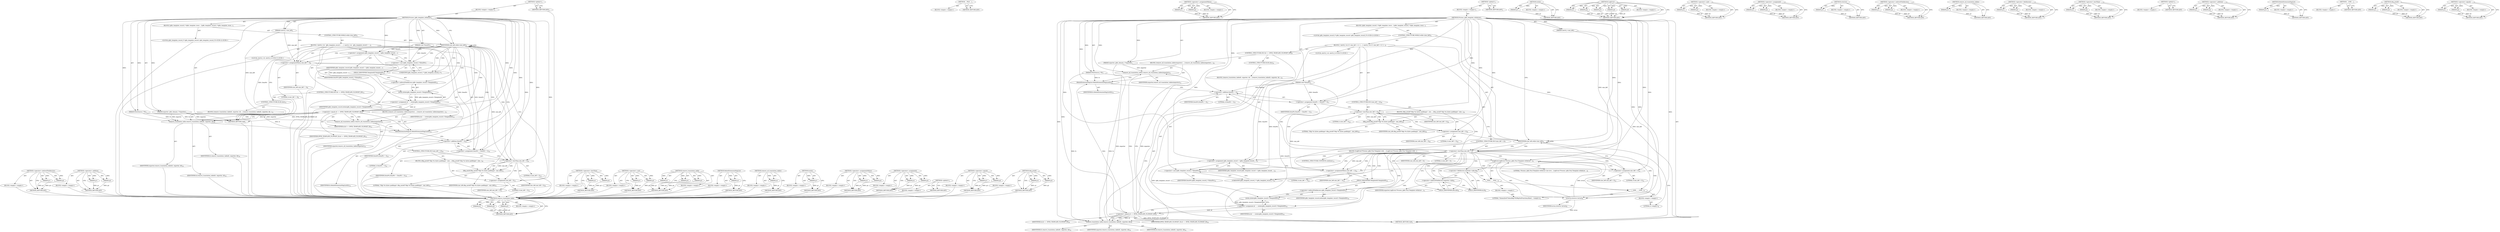 digraph "&lt;operator&gt;.equals" {
vulnerable_112 [label=<(METHOD,&lt;operator&gt;.indirectFieldAccess)>];
vulnerable_113 [label=<(PARAM,p1)>];
vulnerable_114 [label=<(PARAM,p2)>];
vulnerable_115 [label=<(BLOCK,&lt;empty&gt;,&lt;empty&gt;)>];
vulnerable_116 [label=<(METHOD_RETURN,ANY)>];
vulnerable_136 [label=<(METHOD,&lt;operator&gt;.addition)>];
vulnerable_137 [label=<(PARAM,p1)>];
vulnerable_138 [label=<(PARAM,p2)>];
vulnerable_139 [label=<(BLOCK,&lt;empty&gt;,&lt;empty&gt;)>];
vulnerable_140 [label=<(METHOD_RETURN,ANY)>];
vulnerable_6 [label=<(METHOD,&lt;global&gt;)<SUB>1</SUB>>];
vulnerable_7 [label=<(BLOCK,&lt;empty&gt;,&lt;empty&gt;)<SUB>1</SUB>>];
vulnerable_8 [label=<(METHOD,Process_ipfix_template_withdraw)<SUB>1</SUB>>];
vulnerable_9 [label=<(PARAM,exporter_ipfix_domain_t *exporter)<SUB>1</SUB>>];
vulnerable_10 [label=<(PARAM,void *DataPtr)<SUB>1</SUB>>];
vulnerable_11 [label=<(PARAM,uint32_t size_left)<SUB>1</SUB>>];
vulnerable_12 [label=<(PARAM,FlowSource_t *fs)<SUB>1</SUB>>];
vulnerable_13 [label=<(BLOCK,{
ipfix_template_record_t *ipfix_template_recor...,{
ipfix_template_record_t *ipfix_template_recor...)<SUB>1</SUB>>];
vulnerable_14 [label="<(LOCAL,ipfix_template_record_t* ipfix_template_record: ipfix_template_record_t*)<SUB>2</SUB>>"];
vulnerable_15 [label=<(CONTROL_STRUCTURE,WHILE,while (size_left))<SUB>4</SUB>>];
vulnerable_16 [label=<(IDENTIFIER,size_left,while (size_left))<SUB>4</SUB>>];
vulnerable_17 [label=<(BLOCK,{
 		uint32_t id;
 
 		ipfix_template_record = ...,{
 		uint32_t id;
 
 		ipfix_template_record = ...)<SUB>4</SUB>>];
vulnerable_18 [label="<(LOCAL,uint32_t id: uint32_t)<SUB>5</SUB>>"];
vulnerable_19 [label=<(&lt;operator&gt;.assignment,ipfix_template_record = (ipfix_template_record_...)<SUB>7</SUB>>];
vulnerable_20 [label=<(IDENTIFIER,ipfix_template_record,ipfix_template_record = (ipfix_template_record_...)<SUB>7</SUB>>];
vulnerable_21 [label=<(&lt;operator&gt;.cast,(ipfix_template_record_t *)DataPtr)<SUB>7</SUB>>];
vulnerable_22 [label=<(UNKNOWN,ipfix_template_record_t *,ipfix_template_record_t *)<SUB>7</SUB>>];
vulnerable_23 [label=<(IDENTIFIER,DataPtr,(ipfix_template_record_t *)DataPtr)<SUB>7</SUB>>];
vulnerable_24 [label=<(&lt;operator&gt;.assignmentMinus,size_left 		-= 4)<SUB>8</SUB>>];
vulnerable_25 [label=<(IDENTIFIER,size_left,size_left 		-= 4)<SUB>8</SUB>>];
vulnerable_26 [label=<(LITERAL,4,size_left 		-= 4)<SUB>8</SUB>>];
vulnerable_27 [label=<(&lt;operator&gt;.assignment,id 	  = ntohs(ipfix_template_record-&gt;TemplateID))<SUB>10</SUB>>];
vulnerable_28 [label=<(IDENTIFIER,id,id 	  = ntohs(ipfix_template_record-&gt;TemplateID))<SUB>10</SUB>>];
vulnerable_29 [label=<(ntohs,ntohs(ipfix_template_record-&gt;TemplateID))<SUB>10</SUB>>];
vulnerable_30 [label=<(&lt;operator&gt;.indirectFieldAccess,ipfix_template_record-&gt;TemplateID)<SUB>10</SUB>>];
vulnerable_31 [label=<(IDENTIFIER,ipfix_template_record,ntohs(ipfix_template_record-&gt;TemplateID))<SUB>10</SUB>>];
vulnerable_32 [label=<(FIELD_IDENTIFIER,TemplateID,TemplateID)<SUB>10</SUB>>];
vulnerable_33 [label=<(CONTROL_STRUCTURE,IF,if (id == IPFIX_TEMPLATE_FLOWSET_ID))<SUB>12</SUB>>];
vulnerable_34 [label=<(&lt;operator&gt;.equals,id == IPFIX_TEMPLATE_FLOWSET_ID)<SUB>12</SUB>>];
vulnerable_35 [label=<(IDENTIFIER,id,id == IPFIX_TEMPLATE_FLOWSET_ID)<SUB>12</SUB>>];
vulnerable_36 [label=<(IDENTIFIER,IPFIX_TEMPLATE_FLOWSET_ID,id == IPFIX_TEMPLATE_FLOWSET_ID)<SUB>12</SUB>>];
vulnerable_37 [label=<(BLOCK,{
			remove_all_translation_tables(exporter);
	...,{
			remove_all_translation_tables(exporter);
	...)<SUB>12</SUB>>];
vulnerable_38 [label=<(remove_all_translation_tables,remove_all_translation_tables(exporter))<SUB>13</SUB>>];
vulnerable_39 [label=<(IDENTIFIER,exporter,remove_all_translation_tables(exporter))<SUB>13</SUB>>];
vulnerable_40 [label=<(ReInitExtensionMapList,ReInitExtensionMapList(fs))<SUB>14</SUB>>];
vulnerable_41 [label=<(IDENTIFIER,fs,ReInitExtensionMapList(fs))<SUB>14</SUB>>];
vulnerable_42 [label=<(CONTROL_STRUCTURE,ELSE,else)<SUB>15</SUB>>];
vulnerable_43 [label=<(BLOCK,{
			remove_translation_table(fs, exporter, id)...,{
			remove_translation_table(fs, exporter, id)...)<SUB>15</SUB>>];
vulnerable_44 [label=<(remove_translation_table,remove_translation_table(fs, exporter, id))<SUB>16</SUB>>];
vulnerable_45 [label=<(IDENTIFIER,fs,remove_translation_table(fs, exporter, id))<SUB>16</SUB>>];
vulnerable_46 [label=<(IDENTIFIER,exporter,remove_translation_table(fs, exporter, id))<SUB>16</SUB>>];
vulnerable_47 [label=<(IDENTIFIER,id,remove_translation_table(fs, exporter, id))<SUB>16</SUB>>];
vulnerable_48 [label=<(&lt;operator&gt;.assignment,DataPtr = DataPtr + 4)<SUB>19</SUB>>];
vulnerable_49 [label=<(IDENTIFIER,DataPtr,DataPtr = DataPtr + 4)<SUB>19</SUB>>];
vulnerable_50 [label=<(&lt;operator&gt;.addition,DataPtr + 4)<SUB>19</SUB>>];
vulnerable_51 [label=<(IDENTIFIER,DataPtr,DataPtr + 4)<SUB>19</SUB>>];
vulnerable_52 [label=<(LITERAL,4,DataPtr + 4)<SUB>19</SUB>>];
vulnerable_53 [label=<(CONTROL_STRUCTURE,IF,if (size_left &lt; 4))<SUB>20</SUB>>];
vulnerable_54 [label=<(&lt;operator&gt;.lessThan,size_left &lt; 4)<SUB>20</SUB>>];
vulnerable_55 [label=<(IDENTIFIER,size_left,size_left &lt; 4)<SUB>20</SUB>>];
vulnerable_56 [label=<(LITERAL,4,size_left &lt; 4)<SUB>20</SUB>>];
vulnerable_57 [label=<(BLOCK,{
			dbg_printf(&quot;Skip %u bytes padding\n&quot;, size...,{
			dbg_printf(&quot;Skip %u bytes padding\n&quot;, size...)<SUB>20</SUB>>];
vulnerable_58 [label=<(dbg_printf,dbg_printf(&quot;Skip %u bytes padding\n&quot;, size_left))<SUB>21</SUB>>];
vulnerable_59 [label=<(LITERAL,&quot;Skip %u bytes padding\n&quot;,dbg_printf(&quot;Skip %u bytes padding\n&quot;, size_left))<SUB>21</SUB>>];
vulnerable_60 [label=<(IDENTIFIER,size_left,dbg_printf(&quot;Skip %u bytes padding\n&quot;, size_left))<SUB>21</SUB>>];
vulnerable_61 [label=<(&lt;operator&gt;.assignment,size_left = 0)<SUB>22</SUB>>];
vulnerable_62 [label=<(IDENTIFIER,size_left,size_left = 0)<SUB>22</SUB>>];
vulnerable_63 [label=<(LITERAL,0,size_left = 0)<SUB>22</SUB>>];
vulnerable_64 [label=<(METHOD_RETURN,void)<SUB>1</SUB>>];
vulnerable_66 [label=<(METHOD_RETURN,ANY)<SUB>1</SUB>>];
vulnerable_141 [label=<(METHOD,&lt;operator&gt;.lessThan)>];
vulnerable_142 [label=<(PARAM,p1)>];
vulnerable_143 [label=<(PARAM,p2)>];
vulnerable_144 [label=<(BLOCK,&lt;empty&gt;,&lt;empty&gt;)>];
vulnerable_145 [label=<(METHOD_RETURN,ANY)>];
vulnerable_98 [label=<(METHOD,&lt;operator&gt;.cast)>];
vulnerable_99 [label=<(PARAM,p1)>];
vulnerable_100 [label=<(PARAM,p2)>];
vulnerable_101 [label=<(BLOCK,&lt;empty&gt;,&lt;empty&gt;)>];
vulnerable_102 [label=<(METHOD_RETURN,ANY)>];
vulnerable_130 [label=<(METHOD,remove_translation_table)>];
vulnerable_131 [label=<(PARAM,p1)>];
vulnerable_132 [label=<(PARAM,p2)>];
vulnerable_133 [label=<(PARAM,p3)>];
vulnerable_134 [label=<(BLOCK,&lt;empty&gt;,&lt;empty&gt;)>];
vulnerable_135 [label=<(METHOD_RETURN,ANY)>];
vulnerable_126 [label=<(METHOD,ReInitExtensionMapList)>];
vulnerable_127 [label=<(PARAM,p1)>];
vulnerable_128 [label=<(BLOCK,&lt;empty&gt;,&lt;empty&gt;)>];
vulnerable_129 [label=<(METHOD_RETURN,ANY)>];
vulnerable_122 [label=<(METHOD,remove_all_translation_tables)>];
vulnerable_123 [label=<(PARAM,p1)>];
vulnerable_124 [label=<(BLOCK,&lt;empty&gt;,&lt;empty&gt;)>];
vulnerable_125 [label=<(METHOD_RETURN,ANY)>];
vulnerable_108 [label=<(METHOD,ntohs)>];
vulnerable_109 [label=<(PARAM,p1)>];
vulnerable_110 [label=<(BLOCK,&lt;empty&gt;,&lt;empty&gt;)>];
vulnerable_111 [label=<(METHOD_RETURN,ANY)>];
vulnerable_103 [label=<(METHOD,&lt;operator&gt;.assignmentMinus)>];
vulnerable_104 [label=<(PARAM,p1)>];
vulnerable_105 [label=<(PARAM,p2)>];
vulnerable_106 [label=<(BLOCK,&lt;empty&gt;,&lt;empty&gt;)>];
vulnerable_107 [label=<(METHOD_RETURN,ANY)>];
vulnerable_93 [label=<(METHOD,&lt;operator&gt;.assignment)>];
vulnerable_94 [label=<(PARAM,p1)>];
vulnerable_95 [label=<(PARAM,p2)>];
vulnerable_96 [label=<(BLOCK,&lt;empty&gt;,&lt;empty&gt;)>];
vulnerable_97 [label=<(METHOD_RETURN,ANY)>];
vulnerable_87 [label=<(METHOD,&lt;global&gt;)<SUB>1</SUB>>];
vulnerable_88 [label=<(BLOCK,&lt;empty&gt;,&lt;empty&gt;)>];
vulnerable_89 [label=<(METHOD_RETURN,ANY)>];
vulnerable_117 [label=<(METHOD,&lt;operator&gt;.equals)>];
vulnerable_118 [label=<(PARAM,p1)>];
vulnerable_119 [label=<(PARAM,p2)>];
vulnerable_120 [label=<(BLOCK,&lt;empty&gt;,&lt;empty&gt;)>];
vulnerable_121 [label=<(METHOD_RETURN,ANY)>];
vulnerable_146 [label=<(METHOD,dbg_printf)>];
vulnerable_147 [label=<(PARAM,p1)>];
vulnerable_148 [label=<(PARAM,p2)>];
vulnerable_149 [label=<(BLOCK,&lt;empty&gt;,&lt;empty&gt;)>];
vulnerable_150 [label=<(METHOD_RETURN,ANY)>];
fixed_186 [label=<(METHOD,remove_translation_table)>];
fixed_187 [label=<(PARAM,p1)>];
fixed_188 [label=<(PARAM,p2)>];
fixed_189 [label=<(PARAM,p3)>];
fixed_190 [label=<(BLOCK,&lt;empty&gt;,&lt;empty&gt;)>];
fixed_191 [label=<(METHOD_RETURN,ANY)>];
fixed_144 [label=<(METHOD,__FILE__)<SUB>-1</SUB>>];
fixed_145 [label=<(BLOCK,&lt;empty&gt;,&lt;empty&gt;)>];
fixed_146 [label=<(METHOD_RETURN,ANY)>];
fixed_164 [label=<(METHOD,&lt;operator&gt;.assignmentMinus)>];
fixed_165 [label=<(PARAM,p1)>];
fixed_166 [label=<(PARAM,p2)>];
fixed_167 [label=<(BLOCK,&lt;empty&gt;,&lt;empty&gt;)>];
fixed_168 [label=<(METHOD_RETURN,ANY)>];
fixed_6 [label=<(METHOD,&lt;global&gt;)<SUB>1</SUB>>];
fixed_7 [label=<(BLOCK,&lt;empty&gt;,&lt;empty&gt;)<SUB>1</SUB>>];
fixed_8 [label=<(METHOD,Process_ipfix_template_withdraw)<SUB>1</SUB>>];
fixed_9 [label=<(PARAM,exporter_ipfix_domain_t *exporter)<SUB>1</SUB>>];
fixed_10 [label=<(PARAM,void *DataPtr)<SUB>1</SUB>>];
fixed_11 [label=<(PARAM,uint32_t size_left)<SUB>1</SUB>>];
fixed_12 [label=<(PARAM,FlowSource_t *fs)<SUB>1</SUB>>];
fixed_13 [label=<(BLOCK,{
ipfix_template_record_t *ipfix_template_recor...,{
ipfix_template_record_t *ipfix_template_recor...)<SUB>1</SUB>>];
fixed_14 [label="<(LOCAL,ipfix_template_record_t* ipfix_template_record: ipfix_template_record_t*)<SUB>2</SUB>>"];
fixed_15 [label=<(CONTROL_STRUCTURE,WHILE,while (size_left))<SUB>4</SUB>>];
fixed_16 [label=<(IDENTIFIER,size_left,while (size_left))<SUB>4</SUB>>];
fixed_17 [label=<(BLOCK,{
 		uint32_t id;
 
		if ( size_left &lt; 4 ) {
		...,{
 		uint32_t id;
 
		if ( size_left &lt; 4 ) {
		...)<SUB>4</SUB>>];
fixed_18 [label="<(LOCAL,uint32_t id: uint32_t)<SUB>5</SUB>>"];
fixed_19 [label=<(CONTROL_STRUCTURE,IF,if (size_left &lt; 4))<SUB>7</SUB>>];
fixed_20 [label=<(&lt;operator&gt;.lessThan,size_left &lt; 4)<SUB>7</SUB>>];
fixed_21 [label=<(IDENTIFIER,size_left,size_left &lt; 4)<SUB>7</SUB>>];
fixed_22 [label=<(LITERAL,4,size_left &lt; 4)<SUB>7</SUB>>];
fixed_23 [label=<(BLOCK,{
			LogError(&quot;Process_ipfix [%u] Template with...,{
			LogError(&quot;Process_ipfix [%u] Template with...)<SUB>7</SUB>>];
fixed_24 [label=<(LogError,LogError(&quot;Process_ipfix [%u] Template withdraw ...)<SUB>8</SUB>>];
fixed_25 [label=<(LITERAL,&quot;Process_ipfix [%u] Template withdraw size erro...,LogError(&quot;Process_ipfix [%u] Template withdraw ...)<SUB>8</SUB>>];
fixed_26 [label=<(&lt;operator&gt;.fieldAccess,exporter-&gt;info.id)<SUB>9</SUB>>];
fixed_27 [label=<(&lt;operator&gt;.indirectFieldAccess,exporter-&gt;info)<SUB>9</SUB>>];
fixed_28 [label=<(IDENTIFIER,exporter,LogError(&quot;Process_ipfix [%u] Template withdraw ...)<SUB>9</SUB>>];
fixed_29 [label=<(FIELD_IDENTIFIER,info,info)<SUB>9</SUB>>];
fixed_30 [label=<(FIELD_IDENTIFIER,id,id)<SUB>9</SUB>>];
fixed_31 [label=<(__FILE__,__FILE__)<SUB>9</SUB>>];
fixed_32 [label=<(BLOCK,&lt;empty&gt;,&lt;empty&gt;)>];
fixed_33 [label=<(LITERAL,&quot;/home/ybc67/data/BigCVE/BigVul/Functions/fixed...,&lt;empty&gt;)<SUB>9</SUB>>];
fixed_34 [label=<(__LINE__,__LINE__)<SUB>9</SUB>>];
fixed_35 [label=<(BLOCK,&lt;empty&gt;,&lt;empty&gt;)>];
fixed_36 [label=<(LITERAL,9,&lt;empty&gt;)<SUB>9</SUB>>];
fixed_37 [label=<(strerror,strerror (errno))<SUB>9</SUB>>];
fixed_38 [label=<(IDENTIFIER,errno,strerror (errno))<SUB>9</SUB>>];
fixed_39 [label=<(&lt;operator&gt;.assignment,size_left = 0)<SUB>10</SUB>>];
fixed_40 [label=<(IDENTIFIER,size_left,size_left = 0)<SUB>10</SUB>>];
fixed_41 [label=<(LITERAL,0,size_left = 0)<SUB>10</SUB>>];
fixed_42 [label=<(CONTROL_STRUCTURE,CONTINUE,continue;)<SUB>11</SUB>>];
fixed_43 [label=<(&lt;operator&gt;.assignment,ipfix_template_record = (ipfix_template_record_...)<SUB>15</SUB>>];
fixed_44 [label=<(IDENTIFIER,ipfix_template_record,ipfix_template_record = (ipfix_template_record_...)<SUB>15</SUB>>];
fixed_45 [label=<(&lt;operator&gt;.cast,(ipfix_template_record_t *)DataPtr)<SUB>15</SUB>>];
fixed_46 [label=<(UNKNOWN,ipfix_template_record_t *,ipfix_template_record_t *)<SUB>15</SUB>>];
fixed_47 [label=<(IDENTIFIER,DataPtr,(ipfix_template_record_t *)DataPtr)<SUB>15</SUB>>];
fixed_48 [label=<(&lt;operator&gt;.assignmentMinus,size_left 		-= 4)<SUB>16</SUB>>];
fixed_49 [label=<(IDENTIFIER,size_left,size_left 		-= 4)<SUB>16</SUB>>];
fixed_50 [label=<(LITERAL,4,size_left 		-= 4)<SUB>16</SUB>>];
fixed_51 [label=<(&lt;operator&gt;.assignment,id 	  = ntohs(ipfix_template_record-&gt;TemplateID))<SUB>18</SUB>>];
fixed_52 [label=<(IDENTIFIER,id,id 	  = ntohs(ipfix_template_record-&gt;TemplateID))<SUB>18</SUB>>];
fixed_53 [label=<(ntohs,ntohs(ipfix_template_record-&gt;TemplateID))<SUB>18</SUB>>];
fixed_54 [label=<(&lt;operator&gt;.indirectFieldAccess,ipfix_template_record-&gt;TemplateID)<SUB>18</SUB>>];
fixed_55 [label=<(IDENTIFIER,ipfix_template_record,ntohs(ipfix_template_record-&gt;TemplateID))<SUB>18</SUB>>];
fixed_56 [label=<(FIELD_IDENTIFIER,TemplateID,TemplateID)<SUB>18</SUB>>];
fixed_57 [label=<(CONTROL_STRUCTURE,IF,if (id == IPFIX_TEMPLATE_FLOWSET_ID))<SUB>20</SUB>>];
fixed_58 [label=<(&lt;operator&gt;.equals,id == IPFIX_TEMPLATE_FLOWSET_ID)<SUB>20</SUB>>];
fixed_59 [label=<(IDENTIFIER,id,id == IPFIX_TEMPLATE_FLOWSET_ID)<SUB>20</SUB>>];
fixed_60 [label=<(IDENTIFIER,IPFIX_TEMPLATE_FLOWSET_ID,id == IPFIX_TEMPLATE_FLOWSET_ID)<SUB>20</SUB>>];
fixed_61 [label=<(BLOCK,{
			remove_all_translation_tables(exporter);
	...,{
			remove_all_translation_tables(exporter);
	...)<SUB>20</SUB>>];
fixed_62 [label=<(remove_all_translation_tables,remove_all_translation_tables(exporter))<SUB>21</SUB>>];
fixed_63 [label=<(IDENTIFIER,exporter,remove_all_translation_tables(exporter))<SUB>21</SUB>>];
fixed_64 [label=<(ReInitExtensionMapList,ReInitExtensionMapList(fs))<SUB>22</SUB>>];
fixed_65 [label=<(IDENTIFIER,fs,ReInitExtensionMapList(fs))<SUB>22</SUB>>];
fixed_66 [label=<(CONTROL_STRUCTURE,ELSE,else)<SUB>23</SUB>>];
fixed_67 [label=<(BLOCK,{
			remove_translation_table(fs, exporter, id)...,{
			remove_translation_table(fs, exporter, id)...)<SUB>23</SUB>>];
fixed_68 [label=<(remove_translation_table,remove_translation_table(fs, exporter, id))<SUB>24</SUB>>];
fixed_69 [label=<(IDENTIFIER,fs,remove_translation_table(fs, exporter, id))<SUB>24</SUB>>];
fixed_70 [label=<(IDENTIFIER,exporter,remove_translation_table(fs, exporter, id))<SUB>24</SUB>>];
fixed_71 [label=<(IDENTIFIER,id,remove_translation_table(fs, exporter, id))<SUB>24</SUB>>];
fixed_72 [label=<(&lt;operator&gt;.assignment,DataPtr = DataPtr + 4)<SUB>27</SUB>>];
fixed_73 [label=<(IDENTIFIER,DataPtr,DataPtr = DataPtr + 4)<SUB>27</SUB>>];
fixed_74 [label=<(&lt;operator&gt;.addition,DataPtr + 4)<SUB>27</SUB>>];
fixed_75 [label=<(IDENTIFIER,DataPtr,DataPtr + 4)<SUB>27</SUB>>];
fixed_76 [label=<(LITERAL,4,DataPtr + 4)<SUB>27</SUB>>];
fixed_77 [label=<(CONTROL_STRUCTURE,IF,if (size_left &lt; 4))<SUB>28</SUB>>];
fixed_78 [label=<(&lt;operator&gt;.lessThan,size_left &lt; 4)<SUB>28</SUB>>];
fixed_79 [label=<(IDENTIFIER,size_left,size_left &lt; 4)<SUB>28</SUB>>];
fixed_80 [label=<(LITERAL,4,size_left &lt; 4)<SUB>28</SUB>>];
fixed_81 [label=<(BLOCK,{
			dbg_printf(&quot;Skip %u bytes padding\n&quot;, size...,{
			dbg_printf(&quot;Skip %u bytes padding\n&quot;, size...)<SUB>28</SUB>>];
fixed_82 [label=<(dbg_printf,dbg_printf(&quot;Skip %u bytes padding\n&quot;, size_left))<SUB>29</SUB>>];
fixed_83 [label=<(LITERAL,&quot;Skip %u bytes padding\n&quot;,dbg_printf(&quot;Skip %u bytes padding\n&quot;, size_left))<SUB>29</SUB>>];
fixed_84 [label=<(IDENTIFIER,size_left,dbg_printf(&quot;Skip %u bytes padding\n&quot;, size_left))<SUB>29</SUB>>];
fixed_85 [label=<(&lt;operator&gt;.assignment,size_left = 0)<SUB>30</SUB>>];
fixed_86 [label=<(IDENTIFIER,size_left,size_left = 0)<SUB>30</SUB>>];
fixed_87 [label=<(LITERAL,0,size_left = 0)<SUB>30</SUB>>];
fixed_88 [label=<(METHOD_RETURN,void)<SUB>1</SUB>>];
fixed_90 [label=<(METHOD_RETURN,ANY)<SUB>1</SUB>>];
fixed_169 [label=<(METHOD,ntohs)>];
fixed_170 [label=<(PARAM,p1)>];
fixed_171 [label=<(BLOCK,&lt;empty&gt;,&lt;empty&gt;)>];
fixed_172 [label=<(METHOD_RETURN,ANY)>];
fixed_126 [label=<(METHOD,LogError)>];
fixed_127 [label=<(PARAM,p1)>];
fixed_128 [label=<(PARAM,p2)>];
fixed_129 [label=<(PARAM,p3)>];
fixed_130 [label=<(PARAM,p4)>];
fixed_131 [label=<(PARAM,p5)>];
fixed_132 [label=<(BLOCK,&lt;empty&gt;,&lt;empty&gt;)>];
fixed_133 [label=<(METHOD_RETURN,ANY)>];
fixed_159 [label=<(METHOD,&lt;operator&gt;.cast)>];
fixed_160 [label=<(PARAM,p1)>];
fixed_161 [label=<(PARAM,p2)>];
fixed_162 [label=<(BLOCK,&lt;empty&gt;,&lt;empty&gt;)>];
fixed_163 [label=<(METHOD_RETURN,ANY)>];
fixed_154 [label=<(METHOD,&lt;operator&gt;.assignment)>];
fixed_155 [label=<(PARAM,p1)>];
fixed_156 [label=<(PARAM,p2)>];
fixed_157 [label=<(BLOCK,&lt;empty&gt;,&lt;empty&gt;)>];
fixed_158 [label=<(METHOD_RETURN,ANY)>];
fixed_150 [label=<(METHOD,strerror)>];
fixed_151 [label=<(PARAM,p1)>];
fixed_152 [label=<(BLOCK,&lt;empty&gt;,&lt;empty&gt;)>];
fixed_153 [label=<(METHOD_RETURN,ANY)>];
fixed_139 [label=<(METHOD,&lt;operator&gt;.indirectFieldAccess)>];
fixed_140 [label=<(PARAM,p1)>];
fixed_141 [label=<(PARAM,p2)>];
fixed_142 [label=<(BLOCK,&lt;empty&gt;,&lt;empty&gt;)>];
fixed_143 [label=<(METHOD_RETURN,ANY)>];
fixed_178 [label=<(METHOD,remove_all_translation_tables)>];
fixed_179 [label=<(PARAM,p1)>];
fixed_180 [label=<(BLOCK,&lt;empty&gt;,&lt;empty&gt;)>];
fixed_181 [label=<(METHOD_RETURN,ANY)>];
fixed_134 [label=<(METHOD,&lt;operator&gt;.fieldAccess)>];
fixed_135 [label=<(PARAM,p1)>];
fixed_136 [label=<(PARAM,p2)>];
fixed_137 [label=<(BLOCK,&lt;empty&gt;,&lt;empty&gt;)>];
fixed_138 [label=<(METHOD_RETURN,ANY)>];
fixed_121 [label=<(METHOD,&lt;operator&gt;.lessThan)>];
fixed_122 [label=<(PARAM,p1)>];
fixed_123 [label=<(PARAM,p2)>];
fixed_124 [label=<(BLOCK,&lt;empty&gt;,&lt;empty&gt;)>];
fixed_125 [label=<(METHOD_RETURN,ANY)>];
fixed_115 [label=<(METHOD,&lt;global&gt;)<SUB>1</SUB>>];
fixed_116 [label=<(BLOCK,&lt;empty&gt;,&lt;empty&gt;)>];
fixed_117 [label=<(METHOD_RETURN,ANY)>];
fixed_192 [label=<(METHOD,&lt;operator&gt;.addition)>];
fixed_193 [label=<(PARAM,p1)>];
fixed_194 [label=<(PARAM,p2)>];
fixed_195 [label=<(BLOCK,&lt;empty&gt;,&lt;empty&gt;)>];
fixed_196 [label=<(METHOD_RETURN,ANY)>];
fixed_182 [label=<(METHOD,ReInitExtensionMapList)>];
fixed_183 [label=<(PARAM,p1)>];
fixed_184 [label=<(BLOCK,&lt;empty&gt;,&lt;empty&gt;)>];
fixed_185 [label=<(METHOD_RETURN,ANY)>];
fixed_147 [label=<(METHOD,__LINE__)<SUB>-1</SUB>>];
fixed_148 [label=<(BLOCK,&lt;empty&gt;,&lt;empty&gt;)>];
fixed_149 [label=<(METHOD_RETURN,ANY)>];
fixed_197 [label=<(METHOD,dbg_printf)>];
fixed_198 [label=<(PARAM,p1)>];
fixed_199 [label=<(PARAM,p2)>];
fixed_200 [label=<(BLOCK,&lt;empty&gt;,&lt;empty&gt;)>];
fixed_201 [label=<(METHOD_RETURN,ANY)>];
fixed_173 [label=<(METHOD,&lt;operator&gt;.equals)>];
fixed_174 [label=<(PARAM,p1)>];
fixed_175 [label=<(PARAM,p2)>];
fixed_176 [label=<(BLOCK,&lt;empty&gt;,&lt;empty&gt;)>];
fixed_177 [label=<(METHOD_RETURN,ANY)>];
vulnerable_112 -> vulnerable_113  [key=0, label="AST: "];
vulnerable_112 -> vulnerable_113  [key=1, label="DDG: "];
vulnerable_112 -> vulnerable_115  [key=0, label="AST: "];
vulnerable_112 -> vulnerable_114  [key=0, label="AST: "];
vulnerable_112 -> vulnerable_114  [key=1, label="DDG: "];
vulnerable_112 -> vulnerable_116  [key=0, label="AST: "];
vulnerable_112 -> vulnerable_116  [key=1, label="CFG: "];
vulnerable_113 -> vulnerable_116  [key=0, label="DDG: p1"];
vulnerable_114 -> vulnerable_116  [key=0, label="DDG: p2"];
vulnerable_115 -> fixed_186  [key=0];
vulnerable_116 -> fixed_186  [key=0];
vulnerable_136 -> vulnerable_137  [key=0, label="AST: "];
vulnerable_136 -> vulnerable_137  [key=1, label="DDG: "];
vulnerable_136 -> vulnerable_139  [key=0, label="AST: "];
vulnerable_136 -> vulnerable_138  [key=0, label="AST: "];
vulnerable_136 -> vulnerable_138  [key=1, label="DDG: "];
vulnerable_136 -> vulnerable_140  [key=0, label="AST: "];
vulnerable_136 -> vulnerable_140  [key=1, label="CFG: "];
vulnerable_137 -> vulnerable_140  [key=0, label="DDG: p1"];
vulnerable_138 -> vulnerable_140  [key=0, label="DDG: p2"];
vulnerable_139 -> fixed_186  [key=0];
vulnerable_140 -> fixed_186  [key=0];
vulnerable_6 -> vulnerable_7  [key=0, label="AST: "];
vulnerable_6 -> vulnerable_66  [key=0, label="AST: "];
vulnerable_6 -> vulnerable_66  [key=1, label="CFG: "];
vulnerable_7 -> vulnerable_8  [key=0, label="AST: "];
vulnerable_8 -> vulnerable_9  [key=0, label="AST: "];
vulnerable_8 -> vulnerable_9  [key=1, label="DDG: "];
vulnerable_8 -> vulnerable_10  [key=0, label="AST: "];
vulnerable_8 -> vulnerable_10  [key=1, label="DDG: "];
vulnerable_8 -> vulnerable_11  [key=0, label="AST: "];
vulnerable_8 -> vulnerable_11  [key=1, label="DDG: "];
vulnerable_8 -> vulnerable_12  [key=0, label="AST: "];
vulnerable_8 -> vulnerable_12  [key=1, label="DDG: "];
vulnerable_8 -> vulnerable_13  [key=0, label="AST: "];
vulnerable_8 -> vulnerable_64  [key=0, label="AST: "];
vulnerable_8 -> vulnerable_16  [key=0, label="CFG: "];
vulnerable_8 -> vulnerable_16  [key=1, label="DDG: "];
vulnerable_8 -> vulnerable_19  [key=0, label="DDG: "];
vulnerable_8 -> vulnerable_24  [key=0, label="DDG: "];
vulnerable_8 -> vulnerable_48  [key=0, label="DDG: "];
vulnerable_8 -> vulnerable_21  [key=0, label="DDG: "];
vulnerable_8 -> vulnerable_34  [key=0, label="DDG: "];
vulnerable_8 -> vulnerable_50  [key=0, label="DDG: "];
vulnerable_8 -> vulnerable_54  [key=0, label="DDG: "];
vulnerable_8 -> vulnerable_61  [key=0, label="DDG: "];
vulnerable_8 -> vulnerable_38  [key=0, label="DDG: "];
vulnerable_8 -> vulnerable_40  [key=0, label="DDG: "];
vulnerable_8 -> vulnerable_58  [key=0, label="DDG: "];
vulnerable_8 -> vulnerable_44  [key=0, label="DDG: "];
vulnerable_9 -> vulnerable_64  [key=0, label="DDG: exporter"];
vulnerable_9 -> vulnerable_38  [key=0, label="DDG: exporter"];
vulnerable_9 -> vulnerable_44  [key=0, label="DDG: exporter"];
vulnerable_10 -> vulnerable_64  [key=0, label="DDG: DataPtr"];
vulnerable_10 -> vulnerable_19  [key=0, label="DDG: DataPtr"];
vulnerable_10 -> vulnerable_48  [key=0, label="DDG: DataPtr"];
vulnerable_10 -> vulnerable_21  [key=0, label="DDG: DataPtr"];
vulnerable_10 -> vulnerable_50  [key=0, label="DDG: DataPtr"];
vulnerable_11 -> vulnerable_64  [key=0, label="DDG: size_left"];
vulnerable_11 -> vulnerable_24  [key=0, label="DDG: size_left"];
vulnerable_12 -> vulnerable_64  [key=0, label="DDG: fs"];
vulnerable_12 -> vulnerable_40  [key=0, label="DDG: fs"];
vulnerable_12 -> vulnerable_44  [key=0, label="DDG: fs"];
vulnerable_13 -> vulnerable_14  [key=0, label="AST: "];
vulnerable_13 -> vulnerable_15  [key=0, label="AST: "];
vulnerable_14 -> fixed_186  [key=0];
vulnerable_15 -> vulnerable_16  [key=0, label="AST: "];
vulnerable_15 -> vulnerable_17  [key=0, label="AST: "];
vulnerable_16 -> vulnerable_64  [key=0, label="CFG: "];
vulnerable_16 -> vulnerable_22  [key=0, label="CFG: "];
vulnerable_16 -> vulnerable_22  [key=1, label="CDG: "];
vulnerable_16 -> vulnerable_24  [key=0, label="CDG: "];
vulnerable_16 -> vulnerable_16  [key=0, label="CDG: "];
vulnerable_16 -> vulnerable_30  [key=0, label="CDG: "];
vulnerable_16 -> vulnerable_34  [key=0, label="CDG: "];
vulnerable_16 -> vulnerable_21  [key=0, label="CDG: "];
vulnerable_16 -> vulnerable_48  [key=0, label="CDG: "];
vulnerable_16 -> vulnerable_32  [key=0, label="CDG: "];
vulnerable_16 -> vulnerable_19  [key=0, label="CDG: "];
vulnerable_16 -> vulnerable_27  [key=0, label="CDG: "];
vulnerable_16 -> vulnerable_29  [key=0, label="CDG: "];
vulnerable_16 -> vulnerable_50  [key=0, label="CDG: "];
vulnerable_16 -> vulnerable_54  [key=0, label="CDG: "];
vulnerable_17 -> vulnerable_18  [key=0, label="AST: "];
vulnerable_17 -> vulnerable_19  [key=0, label="AST: "];
vulnerable_17 -> vulnerable_24  [key=0, label="AST: "];
vulnerable_17 -> vulnerable_27  [key=0, label="AST: "];
vulnerable_17 -> vulnerable_33  [key=0, label="AST: "];
vulnerable_17 -> vulnerable_48  [key=0, label="AST: "];
vulnerable_17 -> vulnerable_53  [key=0, label="AST: "];
vulnerable_18 -> fixed_186  [key=0];
vulnerable_19 -> vulnerable_20  [key=0, label="AST: "];
vulnerable_19 -> vulnerable_21  [key=0, label="AST: "];
vulnerable_19 -> vulnerable_24  [key=0, label="CFG: "];
vulnerable_19 -> vulnerable_29  [key=0, label="DDG: ipfix_template_record"];
vulnerable_20 -> fixed_186  [key=0];
vulnerable_21 -> vulnerable_22  [key=0, label="AST: "];
vulnerable_21 -> vulnerable_23  [key=0, label="AST: "];
vulnerable_21 -> vulnerable_19  [key=0, label="CFG: "];
vulnerable_22 -> vulnerable_21  [key=0, label="CFG: "];
vulnerable_23 -> fixed_186  [key=0];
vulnerable_24 -> vulnerable_25  [key=0, label="AST: "];
vulnerable_24 -> vulnerable_26  [key=0, label="AST: "];
vulnerable_24 -> vulnerable_32  [key=0, label="CFG: "];
vulnerable_24 -> vulnerable_54  [key=0, label="DDG: size_left"];
vulnerable_25 -> fixed_186  [key=0];
vulnerable_26 -> fixed_186  [key=0];
vulnerable_27 -> vulnerable_28  [key=0, label="AST: "];
vulnerable_27 -> vulnerable_29  [key=0, label="AST: "];
vulnerable_27 -> vulnerable_34  [key=0, label="CFG: "];
vulnerable_27 -> vulnerable_34  [key=1, label="DDG: id"];
vulnerable_28 -> fixed_186  [key=0];
vulnerable_29 -> vulnerable_30  [key=0, label="AST: "];
vulnerable_29 -> vulnerable_27  [key=0, label="CFG: "];
vulnerable_29 -> vulnerable_27  [key=1, label="DDG: ipfix_template_record-&gt;TemplateID"];
vulnerable_30 -> vulnerable_31  [key=0, label="AST: "];
vulnerable_30 -> vulnerable_32  [key=0, label="AST: "];
vulnerable_30 -> vulnerable_29  [key=0, label="CFG: "];
vulnerable_31 -> fixed_186  [key=0];
vulnerable_32 -> vulnerable_30  [key=0, label="CFG: "];
vulnerable_33 -> vulnerable_34  [key=0, label="AST: "];
vulnerable_33 -> vulnerable_37  [key=0, label="AST: "];
vulnerable_33 -> vulnerable_42  [key=0, label="AST: "];
vulnerable_34 -> vulnerable_35  [key=0, label="AST: "];
vulnerable_34 -> vulnerable_36  [key=0, label="AST: "];
vulnerable_34 -> vulnerable_38  [key=0, label="CFG: "];
vulnerable_34 -> vulnerable_38  [key=1, label="CDG: "];
vulnerable_34 -> vulnerable_44  [key=0, label="CFG: "];
vulnerable_34 -> vulnerable_44  [key=1, label="DDG: id"];
vulnerable_34 -> vulnerable_44  [key=2, label="CDG: "];
vulnerable_34 -> vulnerable_64  [key=0, label="DDG: IPFIX_TEMPLATE_FLOWSET_ID"];
vulnerable_34 -> vulnerable_40  [key=0, label="CDG: "];
vulnerable_35 -> fixed_186  [key=0];
vulnerable_36 -> fixed_186  [key=0];
vulnerable_37 -> vulnerable_38  [key=0, label="AST: "];
vulnerable_37 -> vulnerable_40  [key=0, label="AST: "];
vulnerable_38 -> vulnerable_39  [key=0, label="AST: "];
vulnerable_38 -> vulnerable_40  [key=0, label="CFG: "];
vulnerable_39 -> fixed_186  [key=0];
vulnerable_40 -> vulnerable_41  [key=0, label="AST: "];
vulnerable_40 -> vulnerable_50  [key=0, label="CFG: "];
vulnerable_41 -> fixed_186  [key=0];
vulnerable_42 -> vulnerable_43  [key=0, label="AST: "];
vulnerable_43 -> vulnerable_44  [key=0, label="AST: "];
vulnerable_44 -> vulnerable_45  [key=0, label="AST: "];
vulnerable_44 -> vulnerable_46  [key=0, label="AST: "];
vulnerable_44 -> vulnerable_47  [key=0, label="AST: "];
vulnerable_44 -> vulnerable_50  [key=0, label="CFG: "];
vulnerable_45 -> fixed_186  [key=0];
vulnerable_46 -> fixed_186  [key=0];
vulnerable_47 -> fixed_186  [key=0];
vulnerable_48 -> vulnerable_49  [key=0, label="AST: "];
vulnerable_48 -> vulnerable_50  [key=0, label="AST: "];
vulnerable_48 -> vulnerable_54  [key=0, label="CFG: "];
vulnerable_49 -> fixed_186  [key=0];
vulnerable_50 -> vulnerable_51  [key=0, label="AST: "];
vulnerable_50 -> vulnerable_52  [key=0, label="AST: "];
vulnerable_50 -> vulnerable_48  [key=0, label="CFG: "];
vulnerable_51 -> fixed_186  [key=0];
vulnerable_52 -> fixed_186  [key=0];
vulnerable_53 -> vulnerable_54  [key=0, label="AST: "];
vulnerable_53 -> vulnerable_57  [key=0, label="AST: "];
vulnerable_54 -> vulnerable_55  [key=0, label="AST: "];
vulnerable_54 -> vulnerable_56  [key=0, label="AST: "];
vulnerable_54 -> vulnerable_16  [key=0, label="CFG: "];
vulnerable_54 -> vulnerable_58  [key=0, label="CFG: "];
vulnerable_54 -> vulnerable_58  [key=1, label="DDG: size_left"];
vulnerable_54 -> vulnerable_58  [key=2, label="CDG: "];
vulnerable_54 -> vulnerable_61  [key=0, label="CDG: "];
vulnerable_55 -> fixed_186  [key=0];
vulnerable_56 -> fixed_186  [key=0];
vulnerable_57 -> vulnerable_58  [key=0, label="AST: "];
vulnerable_57 -> vulnerable_61  [key=0, label="AST: "];
vulnerable_58 -> vulnerable_59  [key=0, label="AST: "];
vulnerable_58 -> vulnerable_60  [key=0, label="AST: "];
vulnerable_58 -> vulnerable_61  [key=0, label="CFG: "];
vulnerable_59 -> fixed_186  [key=0];
vulnerable_60 -> fixed_186  [key=0];
vulnerable_61 -> vulnerable_62  [key=0, label="AST: "];
vulnerable_61 -> vulnerable_63  [key=0, label="AST: "];
vulnerable_61 -> vulnerable_16  [key=0, label="CFG: "];
vulnerable_62 -> fixed_186  [key=0];
vulnerable_63 -> fixed_186  [key=0];
vulnerable_64 -> fixed_186  [key=0];
vulnerable_66 -> fixed_186  [key=0];
vulnerable_141 -> vulnerable_142  [key=0, label="AST: "];
vulnerable_141 -> vulnerable_142  [key=1, label="DDG: "];
vulnerable_141 -> vulnerable_144  [key=0, label="AST: "];
vulnerable_141 -> vulnerable_143  [key=0, label="AST: "];
vulnerable_141 -> vulnerable_143  [key=1, label="DDG: "];
vulnerable_141 -> vulnerable_145  [key=0, label="AST: "];
vulnerable_141 -> vulnerable_145  [key=1, label="CFG: "];
vulnerable_142 -> vulnerable_145  [key=0, label="DDG: p1"];
vulnerable_143 -> vulnerable_145  [key=0, label="DDG: p2"];
vulnerable_144 -> fixed_186  [key=0];
vulnerable_145 -> fixed_186  [key=0];
vulnerable_98 -> vulnerable_99  [key=0, label="AST: "];
vulnerable_98 -> vulnerable_99  [key=1, label="DDG: "];
vulnerable_98 -> vulnerable_101  [key=0, label="AST: "];
vulnerable_98 -> vulnerable_100  [key=0, label="AST: "];
vulnerable_98 -> vulnerable_100  [key=1, label="DDG: "];
vulnerable_98 -> vulnerable_102  [key=0, label="AST: "];
vulnerable_98 -> vulnerable_102  [key=1, label="CFG: "];
vulnerable_99 -> vulnerable_102  [key=0, label="DDG: p1"];
vulnerable_100 -> vulnerable_102  [key=0, label="DDG: p2"];
vulnerable_101 -> fixed_186  [key=0];
vulnerable_102 -> fixed_186  [key=0];
vulnerable_130 -> vulnerable_131  [key=0, label="AST: "];
vulnerable_130 -> vulnerable_131  [key=1, label="DDG: "];
vulnerable_130 -> vulnerable_134  [key=0, label="AST: "];
vulnerable_130 -> vulnerable_132  [key=0, label="AST: "];
vulnerable_130 -> vulnerable_132  [key=1, label="DDG: "];
vulnerable_130 -> vulnerable_135  [key=0, label="AST: "];
vulnerable_130 -> vulnerable_135  [key=1, label="CFG: "];
vulnerable_130 -> vulnerable_133  [key=0, label="AST: "];
vulnerable_130 -> vulnerable_133  [key=1, label="DDG: "];
vulnerable_131 -> vulnerable_135  [key=0, label="DDG: p1"];
vulnerable_132 -> vulnerable_135  [key=0, label="DDG: p2"];
vulnerable_133 -> vulnerable_135  [key=0, label="DDG: p3"];
vulnerable_134 -> fixed_186  [key=0];
vulnerable_135 -> fixed_186  [key=0];
vulnerable_126 -> vulnerable_127  [key=0, label="AST: "];
vulnerable_126 -> vulnerable_127  [key=1, label="DDG: "];
vulnerable_126 -> vulnerable_128  [key=0, label="AST: "];
vulnerable_126 -> vulnerable_129  [key=0, label="AST: "];
vulnerable_126 -> vulnerable_129  [key=1, label="CFG: "];
vulnerable_127 -> vulnerable_129  [key=0, label="DDG: p1"];
vulnerable_128 -> fixed_186  [key=0];
vulnerable_129 -> fixed_186  [key=0];
vulnerable_122 -> vulnerable_123  [key=0, label="AST: "];
vulnerable_122 -> vulnerable_123  [key=1, label="DDG: "];
vulnerable_122 -> vulnerable_124  [key=0, label="AST: "];
vulnerable_122 -> vulnerable_125  [key=0, label="AST: "];
vulnerable_122 -> vulnerable_125  [key=1, label="CFG: "];
vulnerable_123 -> vulnerable_125  [key=0, label="DDG: p1"];
vulnerable_124 -> fixed_186  [key=0];
vulnerable_125 -> fixed_186  [key=0];
vulnerable_108 -> vulnerable_109  [key=0, label="AST: "];
vulnerable_108 -> vulnerable_109  [key=1, label="DDG: "];
vulnerable_108 -> vulnerable_110  [key=0, label="AST: "];
vulnerable_108 -> vulnerable_111  [key=0, label="AST: "];
vulnerable_108 -> vulnerable_111  [key=1, label="CFG: "];
vulnerable_109 -> vulnerable_111  [key=0, label="DDG: p1"];
vulnerable_110 -> fixed_186  [key=0];
vulnerable_111 -> fixed_186  [key=0];
vulnerable_103 -> vulnerable_104  [key=0, label="AST: "];
vulnerable_103 -> vulnerable_104  [key=1, label="DDG: "];
vulnerable_103 -> vulnerable_106  [key=0, label="AST: "];
vulnerable_103 -> vulnerable_105  [key=0, label="AST: "];
vulnerable_103 -> vulnerable_105  [key=1, label="DDG: "];
vulnerable_103 -> vulnerable_107  [key=0, label="AST: "];
vulnerable_103 -> vulnerable_107  [key=1, label="CFG: "];
vulnerable_104 -> vulnerable_107  [key=0, label="DDG: p1"];
vulnerable_105 -> vulnerable_107  [key=0, label="DDG: p2"];
vulnerable_106 -> fixed_186  [key=0];
vulnerable_107 -> fixed_186  [key=0];
vulnerable_93 -> vulnerable_94  [key=0, label="AST: "];
vulnerable_93 -> vulnerable_94  [key=1, label="DDG: "];
vulnerable_93 -> vulnerable_96  [key=0, label="AST: "];
vulnerable_93 -> vulnerable_95  [key=0, label="AST: "];
vulnerable_93 -> vulnerable_95  [key=1, label="DDG: "];
vulnerable_93 -> vulnerable_97  [key=0, label="AST: "];
vulnerable_93 -> vulnerable_97  [key=1, label="CFG: "];
vulnerable_94 -> vulnerable_97  [key=0, label="DDG: p1"];
vulnerable_95 -> vulnerable_97  [key=0, label="DDG: p2"];
vulnerable_96 -> fixed_186  [key=0];
vulnerable_97 -> fixed_186  [key=0];
vulnerable_87 -> vulnerable_88  [key=0, label="AST: "];
vulnerable_87 -> vulnerable_89  [key=0, label="AST: "];
vulnerable_87 -> vulnerable_89  [key=1, label="CFG: "];
vulnerable_88 -> fixed_186  [key=0];
vulnerable_89 -> fixed_186  [key=0];
vulnerable_117 -> vulnerable_118  [key=0, label="AST: "];
vulnerable_117 -> vulnerable_118  [key=1, label="DDG: "];
vulnerable_117 -> vulnerable_120  [key=0, label="AST: "];
vulnerable_117 -> vulnerable_119  [key=0, label="AST: "];
vulnerable_117 -> vulnerable_119  [key=1, label="DDG: "];
vulnerable_117 -> vulnerable_121  [key=0, label="AST: "];
vulnerable_117 -> vulnerable_121  [key=1, label="CFG: "];
vulnerable_118 -> vulnerable_121  [key=0, label="DDG: p1"];
vulnerable_119 -> vulnerable_121  [key=0, label="DDG: p2"];
vulnerable_120 -> fixed_186  [key=0];
vulnerable_121 -> fixed_186  [key=0];
vulnerable_146 -> vulnerable_147  [key=0, label="AST: "];
vulnerable_146 -> vulnerable_147  [key=1, label="DDG: "];
vulnerable_146 -> vulnerable_149  [key=0, label="AST: "];
vulnerable_146 -> vulnerable_148  [key=0, label="AST: "];
vulnerable_146 -> vulnerable_148  [key=1, label="DDG: "];
vulnerable_146 -> vulnerable_150  [key=0, label="AST: "];
vulnerable_146 -> vulnerable_150  [key=1, label="CFG: "];
vulnerable_147 -> vulnerable_150  [key=0, label="DDG: p1"];
vulnerable_148 -> vulnerable_150  [key=0, label="DDG: p2"];
vulnerable_149 -> fixed_186  [key=0];
vulnerable_150 -> fixed_186  [key=0];
fixed_186 -> fixed_187  [key=0, label="AST: "];
fixed_186 -> fixed_187  [key=1, label="DDG: "];
fixed_186 -> fixed_190  [key=0, label="AST: "];
fixed_186 -> fixed_188  [key=0, label="AST: "];
fixed_186 -> fixed_188  [key=1, label="DDG: "];
fixed_186 -> fixed_191  [key=0, label="AST: "];
fixed_186 -> fixed_191  [key=1, label="CFG: "];
fixed_186 -> fixed_189  [key=0, label="AST: "];
fixed_186 -> fixed_189  [key=1, label="DDG: "];
fixed_187 -> fixed_191  [key=0, label="DDG: p1"];
fixed_188 -> fixed_191  [key=0, label="DDG: p2"];
fixed_189 -> fixed_191  [key=0, label="DDG: p3"];
fixed_144 -> fixed_145  [key=0, label="AST: "];
fixed_144 -> fixed_146  [key=0, label="AST: "];
fixed_144 -> fixed_146  [key=1, label="CFG: "];
fixed_164 -> fixed_165  [key=0, label="AST: "];
fixed_164 -> fixed_165  [key=1, label="DDG: "];
fixed_164 -> fixed_167  [key=0, label="AST: "];
fixed_164 -> fixed_166  [key=0, label="AST: "];
fixed_164 -> fixed_166  [key=1, label="DDG: "];
fixed_164 -> fixed_168  [key=0, label="AST: "];
fixed_164 -> fixed_168  [key=1, label="CFG: "];
fixed_165 -> fixed_168  [key=0, label="DDG: p1"];
fixed_166 -> fixed_168  [key=0, label="DDG: p2"];
fixed_6 -> fixed_7  [key=0, label="AST: "];
fixed_6 -> fixed_90  [key=0, label="AST: "];
fixed_6 -> fixed_90  [key=1, label="CFG: "];
fixed_7 -> fixed_8  [key=0, label="AST: "];
fixed_8 -> fixed_9  [key=0, label="AST: "];
fixed_8 -> fixed_9  [key=1, label="DDG: "];
fixed_8 -> fixed_10  [key=0, label="AST: "];
fixed_8 -> fixed_10  [key=1, label="DDG: "];
fixed_8 -> fixed_11  [key=0, label="AST: "];
fixed_8 -> fixed_11  [key=1, label="DDG: "];
fixed_8 -> fixed_12  [key=0, label="AST: "];
fixed_8 -> fixed_12  [key=1, label="DDG: "];
fixed_8 -> fixed_13  [key=0, label="AST: "];
fixed_8 -> fixed_88  [key=0, label="AST: "];
fixed_8 -> fixed_16  [key=0, label="CFG: "];
fixed_8 -> fixed_16  [key=1, label="DDG: "];
fixed_8 -> fixed_43  [key=0, label="DDG: "];
fixed_8 -> fixed_48  [key=0, label="DDG: "];
fixed_8 -> fixed_72  [key=0, label="DDG: "];
fixed_8 -> fixed_20  [key=0, label="DDG: "];
fixed_8 -> fixed_39  [key=0, label="DDG: "];
fixed_8 -> fixed_45  [key=0, label="DDG: "];
fixed_8 -> fixed_58  [key=0, label="DDG: "];
fixed_8 -> fixed_74  [key=0, label="DDG: "];
fixed_8 -> fixed_78  [key=0, label="DDG: "];
fixed_8 -> fixed_85  [key=0, label="DDG: "];
fixed_8 -> fixed_24  [key=0, label="DDG: "];
fixed_8 -> fixed_62  [key=0, label="DDG: "];
fixed_8 -> fixed_64  [key=0, label="DDG: "];
fixed_8 -> fixed_82  [key=0, label="DDG: "];
fixed_8 -> fixed_37  [key=0, label="DDG: "];
fixed_8 -> fixed_68  [key=0, label="DDG: "];
fixed_8 -> fixed_33  [key=0, label="DDG: "];
fixed_8 -> fixed_36  [key=0, label="DDG: "];
fixed_9 -> fixed_88  [key=0, label="DDG: exporter"];
fixed_9 -> fixed_62  [key=0, label="DDG: exporter"];
fixed_9 -> fixed_68  [key=0, label="DDG: exporter"];
fixed_10 -> fixed_88  [key=0, label="DDG: DataPtr"];
fixed_10 -> fixed_43  [key=0, label="DDG: DataPtr"];
fixed_10 -> fixed_72  [key=0, label="DDG: DataPtr"];
fixed_10 -> fixed_45  [key=0, label="DDG: DataPtr"];
fixed_10 -> fixed_74  [key=0, label="DDG: DataPtr"];
fixed_11 -> fixed_88  [key=0, label="DDG: size_left"];
fixed_11 -> fixed_20  [key=0, label="DDG: size_left"];
fixed_12 -> fixed_88  [key=0, label="DDG: fs"];
fixed_12 -> fixed_64  [key=0, label="DDG: fs"];
fixed_12 -> fixed_68  [key=0, label="DDG: fs"];
fixed_13 -> fixed_14  [key=0, label="AST: "];
fixed_13 -> fixed_15  [key=0, label="AST: "];
fixed_15 -> fixed_16  [key=0, label="AST: "];
fixed_15 -> fixed_17  [key=0, label="AST: "];
fixed_16 -> fixed_88  [key=0, label="CFG: "];
fixed_16 -> fixed_20  [key=0, label="CFG: "];
fixed_16 -> fixed_20  [key=1, label="CDG: "];
fixed_16 -> fixed_16  [key=0, label="CDG: "];
fixed_17 -> fixed_18  [key=0, label="AST: "];
fixed_17 -> fixed_19  [key=0, label="AST: "];
fixed_17 -> fixed_43  [key=0, label="AST: "];
fixed_17 -> fixed_48  [key=0, label="AST: "];
fixed_17 -> fixed_51  [key=0, label="AST: "];
fixed_17 -> fixed_57  [key=0, label="AST: "];
fixed_17 -> fixed_72  [key=0, label="AST: "];
fixed_17 -> fixed_77  [key=0, label="AST: "];
fixed_19 -> fixed_20  [key=0, label="AST: "];
fixed_19 -> fixed_23  [key=0, label="AST: "];
fixed_20 -> fixed_21  [key=0, label="AST: "];
fixed_20 -> fixed_22  [key=0, label="AST: "];
fixed_20 -> fixed_29  [key=0, label="CFG: "];
fixed_20 -> fixed_29  [key=1, label="CDG: "];
fixed_20 -> fixed_46  [key=0, label="CFG: "];
fixed_20 -> fixed_46  [key=1, label="CDG: "];
fixed_20 -> fixed_48  [key=0, label="DDG: size_left"];
fixed_20 -> fixed_48  [key=1, label="CDG: "];
fixed_20 -> fixed_30  [key=0, label="CDG: "];
fixed_20 -> fixed_34  [key=0, label="CDG: "];
fixed_20 -> fixed_26  [key=0, label="CDG: "];
fixed_20 -> fixed_51  [key=0, label="CDG: "];
fixed_20 -> fixed_37  [key=0, label="CDG: "];
fixed_20 -> fixed_72  [key=0, label="CDG: "];
fixed_20 -> fixed_56  [key=0, label="CDG: "];
fixed_20 -> fixed_74  [key=0, label="CDG: "];
fixed_20 -> fixed_45  [key=0, label="CDG: "];
fixed_20 -> fixed_27  [key=0, label="CDG: "];
fixed_20 -> fixed_54  [key=0, label="CDG: "];
fixed_20 -> fixed_43  [key=0, label="CDG: "];
fixed_20 -> fixed_24  [key=0, label="CDG: "];
fixed_20 -> fixed_58  [key=0, label="CDG: "];
fixed_20 -> fixed_53  [key=0, label="CDG: "];
fixed_20 -> fixed_78  [key=0, label="CDG: "];
fixed_20 -> fixed_39  [key=0, label="CDG: "];
fixed_20 -> fixed_31  [key=0, label="CDG: "];
fixed_23 -> fixed_24  [key=0, label="AST: "];
fixed_23 -> fixed_39  [key=0, label="AST: "];
fixed_23 -> fixed_42  [key=0, label="AST: "];
fixed_24 -> fixed_25  [key=0, label="AST: "];
fixed_24 -> fixed_26  [key=0, label="AST: "];
fixed_24 -> fixed_31  [key=0, label="AST: "];
fixed_24 -> fixed_34  [key=0, label="AST: "];
fixed_24 -> fixed_37  [key=0, label="AST: "];
fixed_24 -> fixed_39  [key=0, label="CFG: "];
fixed_26 -> fixed_27  [key=0, label="AST: "];
fixed_26 -> fixed_30  [key=0, label="AST: "];
fixed_26 -> fixed_31  [key=0, label="CFG: "];
fixed_27 -> fixed_28  [key=0, label="AST: "];
fixed_27 -> fixed_29  [key=0, label="AST: "];
fixed_27 -> fixed_30  [key=0, label="CFG: "];
fixed_29 -> fixed_27  [key=0, label="CFG: "];
fixed_30 -> fixed_26  [key=0, label="CFG: "];
fixed_31 -> fixed_32  [key=0, label="AST: "];
fixed_31 -> fixed_34  [key=0, label="CFG: "];
fixed_32 -> fixed_33  [key=0, label="AST: "];
fixed_34 -> fixed_35  [key=0, label="AST: "];
fixed_34 -> fixed_37  [key=0, label="CFG: "];
fixed_35 -> fixed_36  [key=0, label="AST: "];
fixed_37 -> fixed_38  [key=0, label="AST: "];
fixed_37 -> fixed_24  [key=0, label="CFG: "];
fixed_37 -> fixed_24  [key=1, label="DDG: errno"];
fixed_37 -> fixed_88  [key=0, label="DDG: errno"];
fixed_39 -> fixed_40  [key=0, label="AST: "];
fixed_39 -> fixed_41  [key=0, label="AST: "];
fixed_39 -> fixed_16  [key=0, label="CFG: "];
fixed_43 -> fixed_44  [key=0, label="AST: "];
fixed_43 -> fixed_45  [key=0, label="AST: "];
fixed_43 -> fixed_48  [key=0, label="CFG: "];
fixed_43 -> fixed_53  [key=0, label="DDG: ipfix_template_record"];
fixed_45 -> fixed_46  [key=0, label="AST: "];
fixed_45 -> fixed_47  [key=0, label="AST: "];
fixed_45 -> fixed_43  [key=0, label="CFG: "];
fixed_46 -> fixed_45  [key=0, label="CFG: "];
fixed_48 -> fixed_49  [key=0, label="AST: "];
fixed_48 -> fixed_50  [key=0, label="AST: "];
fixed_48 -> fixed_56  [key=0, label="CFG: "];
fixed_48 -> fixed_78  [key=0, label="DDG: size_left"];
fixed_51 -> fixed_52  [key=0, label="AST: "];
fixed_51 -> fixed_53  [key=0, label="AST: "];
fixed_51 -> fixed_58  [key=0, label="CFG: "];
fixed_51 -> fixed_58  [key=1, label="DDG: id"];
fixed_53 -> fixed_54  [key=0, label="AST: "];
fixed_53 -> fixed_51  [key=0, label="CFG: "];
fixed_53 -> fixed_51  [key=1, label="DDG: ipfix_template_record-&gt;TemplateID"];
fixed_54 -> fixed_55  [key=0, label="AST: "];
fixed_54 -> fixed_56  [key=0, label="AST: "];
fixed_54 -> fixed_53  [key=0, label="CFG: "];
fixed_56 -> fixed_54  [key=0, label="CFG: "];
fixed_57 -> fixed_58  [key=0, label="AST: "];
fixed_57 -> fixed_61  [key=0, label="AST: "];
fixed_57 -> fixed_66  [key=0, label="AST: "];
fixed_58 -> fixed_59  [key=0, label="AST: "];
fixed_58 -> fixed_60  [key=0, label="AST: "];
fixed_58 -> fixed_62  [key=0, label="CFG: "];
fixed_58 -> fixed_62  [key=1, label="CDG: "];
fixed_58 -> fixed_68  [key=0, label="CFG: "];
fixed_58 -> fixed_68  [key=1, label="DDG: id"];
fixed_58 -> fixed_68  [key=2, label="CDG: "];
fixed_58 -> fixed_88  [key=0, label="DDG: IPFIX_TEMPLATE_FLOWSET_ID"];
fixed_58 -> fixed_64  [key=0, label="CDG: "];
fixed_61 -> fixed_62  [key=0, label="AST: "];
fixed_61 -> fixed_64  [key=0, label="AST: "];
fixed_62 -> fixed_63  [key=0, label="AST: "];
fixed_62 -> fixed_64  [key=0, label="CFG: "];
fixed_64 -> fixed_65  [key=0, label="AST: "];
fixed_64 -> fixed_74  [key=0, label="CFG: "];
fixed_66 -> fixed_67  [key=0, label="AST: "];
fixed_67 -> fixed_68  [key=0, label="AST: "];
fixed_68 -> fixed_69  [key=0, label="AST: "];
fixed_68 -> fixed_70  [key=0, label="AST: "];
fixed_68 -> fixed_71  [key=0, label="AST: "];
fixed_68 -> fixed_74  [key=0, label="CFG: "];
fixed_72 -> fixed_73  [key=0, label="AST: "];
fixed_72 -> fixed_74  [key=0, label="AST: "];
fixed_72 -> fixed_78  [key=0, label="CFG: "];
fixed_74 -> fixed_75  [key=0, label="AST: "];
fixed_74 -> fixed_76  [key=0, label="AST: "];
fixed_74 -> fixed_72  [key=0, label="CFG: "];
fixed_77 -> fixed_78  [key=0, label="AST: "];
fixed_77 -> fixed_81  [key=0, label="AST: "];
fixed_78 -> fixed_79  [key=0, label="AST: "];
fixed_78 -> fixed_80  [key=0, label="AST: "];
fixed_78 -> fixed_16  [key=0, label="CFG: "];
fixed_78 -> fixed_82  [key=0, label="CFG: "];
fixed_78 -> fixed_82  [key=1, label="DDG: size_left"];
fixed_78 -> fixed_82  [key=2, label="CDG: "];
fixed_78 -> fixed_85  [key=0, label="CDG: "];
fixed_81 -> fixed_82  [key=0, label="AST: "];
fixed_81 -> fixed_85  [key=0, label="AST: "];
fixed_82 -> fixed_83  [key=0, label="AST: "];
fixed_82 -> fixed_84  [key=0, label="AST: "];
fixed_82 -> fixed_85  [key=0, label="CFG: "];
fixed_85 -> fixed_86  [key=0, label="AST: "];
fixed_85 -> fixed_87  [key=0, label="AST: "];
fixed_85 -> fixed_16  [key=0, label="CFG: "];
fixed_169 -> fixed_170  [key=0, label="AST: "];
fixed_169 -> fixed_170  [key=1, label="DDG: "];
fixed_169 -> fixed_171  [key=0, label="AST: "];
fixed_169 -> fixed_172  [key=0, label="AST: "];
fixed_169 -> fixed_172  [key=1, label="CFG: "];
fixed_170 -> fixed_172  [key=0, label="DDG: p1"];
fixed_126 -> fixed_127  [key=0, label="AST: "];
fixed_126 -> fixed_127  [key=1, label="DDG: "];
fixed_126 -> fixed_132  [key=0, label="AST: "];
fixed_126 -> fixed_128  [key=0, label="AST: "];
fixed_126 -> fixed_128  [key=1, label="DDG: "];
fixed_126 -> fixed_133  [key=0, label="AST: "];
fixed_126 -> fixed_133  [key=1, label="CFG: "];
fixed_126 -> fixed_129  [key=0, label="AST: "];
fixed_126 -> fixed_129  [key=1, label="DDG: "];
fixed_126 -> fixed_130  [key=0, label="AST: "];
fixed_126 -> fixed_130  [key=1, label="DDG: "];
fixed_126 -> fixed_131  [key=0, label="AST: "];
fixed_126 -> fixed_131  [key=1, label="DDG: "];
fixed_127 -> fixed_133  [key=0, label="DDG: p1"];
fixed_128 -> fixed_133  [key=0, label="DDG: p2"];
fixed_129 -> fixed_133  [key=0, label="DDG: p3"];
fixed_130 -> fixed_133  [key=0, label="DDG: p4"];
fixed_131 -> fixed_133  [key=0, label="DDG: p5"];
fixed_159 -> fixed_160  [key=0, label="AST: "];
fixed_159 -> fixed_160  [key=1, label="DDG: "];
fixed_159 -> fixed_162  [key=0, label="AST: "];
fixed_159 -> fixed_161  [key=0, label="AST: "];
fixed_159 -> fixed_161  [key=1, label="DDG: "];
fixed_159 -> fixed_163  [key=0, label="AST: "];
fixed_159 -> fixed_163  [key=1, label="CFG: "];
fixed_160 -> fixed_163  [key=0, label="DDG: p1"];
fixed_161 -> fixed_163  [key=0, label="DDG: p2"];
fixed_154 -> fixed_155  [key=0, label="AST: "];
fixed_154 -> fixed_155  [key=1, label="DDG: "];
fixed_154 -> fixed_157  [key=0, label="AST: "];
fixed_154 -> fixed_156  [key=0, label="AST: "];
fixed_154 -> fixed_156  [key=1, label="DDG: "];
fixed_154 -> fixed_158  [key=0, label="AST: "];
fixed_154 -> fixed_158  [key=1, label="CFG: "];
fixed_155 -> fixed_158  [key=0, label="DDG: p1"];
fixed_156 -> fixed_158  [key=0, label="DDG: p2"];
fixed_150 -> fixed_151  [key=0, label="AST: "];
fixed_150 -> fixed_151  [key=1, label="DDG: "];
fixed_150 -> fixed_152  [key=0, label="AST: "];
fixed_150 -> fixed_153  [key=0, label="AST: "];
fixed_150 -> fixed_153  [key=1, label="CFG: "];
fixed_151 -> fixed_153  [key=0, label="DDG: p1"];
fixed_139 -> fixed_140  [key=0, label="AST: "];
fixed_139 -> fixed_140  [key=1, label="DDG: "];
fixed_139 -> fixed_142  [key=0, label="AST: "];
fixed_139 -> fixed_141  [key=0, label="AST: "];
fixed_139 -> fixed_141  [key=1, label="DDG: "];
fixed_139 -> fixed_143  [key=0, label="AST: "];
fixed_139 -> fixed_143  [key=1, label="CFG: "];
fixed_140 -> fixed_143  [key=0, label="DDG: p1"];
fixed_141 -> fixed_143  [key=0, label="DDG: p2"];
fixed_178 -> fixed_179  [key=0, label="AST: "];
fixed_178 -> fixed_179  [key=1, label="DDG: "];
fixed_178 -> fixed_180  [key=0, label="AST: "];
fixed_178 -> fixed_181  [key=0, label="AST: "];
fixed_178 -> fixed_181  [key=1, label="CFG: "];
fixed_179 -> fixed_181  [key=0, label="DDG: p1"];
fixed_134 -> fixed_135  [key=0, label="AST: "];
fixed_134 -> fixed_135  [key=1, label="DDG: "];
fixed_134 -> fixed_137  [key=0, label="AST: "];
fixed_134 -> fixed_136  [key=0, label="AST: "];
fixed_134 -> fixed_136  [key=1, label="DDG: "];
fixed_134 -> fixed_138  [key=0, label="AST: "];
fixed_134 -> fixed_138  [key=1, label="CFG: "];
fixed_135 -> fixed_138  [key=0, label="DDG: p1"];
fixed_136 -> fixed_138  [key=0, label="DDG: p2"];
fixed_121 -> fixed_122  [key=0, label="AST: "];
fixed_121 -> fixed_122  [key=1, label="DDG: "];
fixed_121 -> fixed_124  [key=0, label="AST: "];
fixed_121 -> fixed_123  [key=0, label="AST: "];
fixed_121 -> fixed_123  [key=1, label="DDG: "];
fixed_121 -> fixed_125  [key=0, label="AST: "];
fixed_121 -> fixed_125  [key=1, label="CFG: "];
fixed_122 -> fixed_125  [key=0, label="DDG: p1"];
fixed_123 -> fixed_125  [key=0, label="DDG: p2"];
fixed_115 -> fixed_116  [key=0, label="AST: "];
fixed_115 -> fixed_117  [key=0, label="AST: "];
fixed_115 -> fixed_117  [key=1, label="CFG: "];
fixed_192 -> fixed_193  [key=0, label="AST: "];
fixed_192 -> fixed_193  [key=1, label="DDG: "];
fixed_192 -> fixed_195  [key=0, label="AST: "];
fixed_192 -> fixed_194  [key=0, label="AST: "];
fixed_192 -> fixed_194  [key=1, label="DDG: "];
fixed_192 -> fixed_196  [key=0, label="AST: "];
fixed_192 -> fixed_196  [key=1, label="CFG: "];
fixed_193 -> fixed_196  [key=0, label="DDG: p1"];
fixed_194 -> fixed_196  [key=0, label="DDG: p2"];
fixed_182 -> fixed_183  [key=0, label="AST: "];
fixed_182 -> fixed_183  [key=1, label="DDG: "];
fixed_182 -> fixed_184  [key=0, label="AST: "];
fixed_182 -> fixed_185  [key=0, label="AST: "];
fixed_182 -> fixed_185  [key=1, label="CFG: "];
fixed_183 -> fixed_185  [key=0, label="DDG: p1"];
fixed_147 -> fixed_148  [key=0, label="AST: "];
fixed_147 -> fixed_149  [key=0, label="AST: "];
fixed_147 -> fixed_149  [key=1, label="CFG: "];
fixed_197 -> fixed_198  [key=0, label="AST: "];
fixed_197 -> fixed_198  [key=1, label="DDG: "];
fixed_197 -> fixed_200  [key=0, label="AST: "];
fixed_197 -> fixed_199  [key=0, label="AST: "];
fixed_197 -> fixed_199  [key=1, label="DDG: "];
fixed_197 -> fixed_201  [key=0, label="AST: "];
fixed_197 -> fixed_201  [key=1, label="CFG: "];
fixed_198 -> fixed_201  [key=0, label="DDG: p1"];
fixed_199 -> fixed_201  [key=0, label="DDG: p2"];
fixed_173 -> fixed_174  [key=0, label="AST: "];
fixed_173 -> fixed_174  [key=1, label="DDG: "];
fixed_173 -> fixed_176  [key=0, label="AST: "];
fixed_173 -> fixed_175  [key=0, label="AST: "];
fixed_173 -> fixed_175  [key=1, label="DDG: "];
fixed_173 -> fixed_177  [key=0, label="AST: "];
fixed_173 -> fixed_177  [key=1, label="CFG: "];
fixed_174 -> fixed_177  [key=0, label="DDG: p1"];
fixed_175 -> fixed_177  [key=0, label="DDG: p2"];
}
